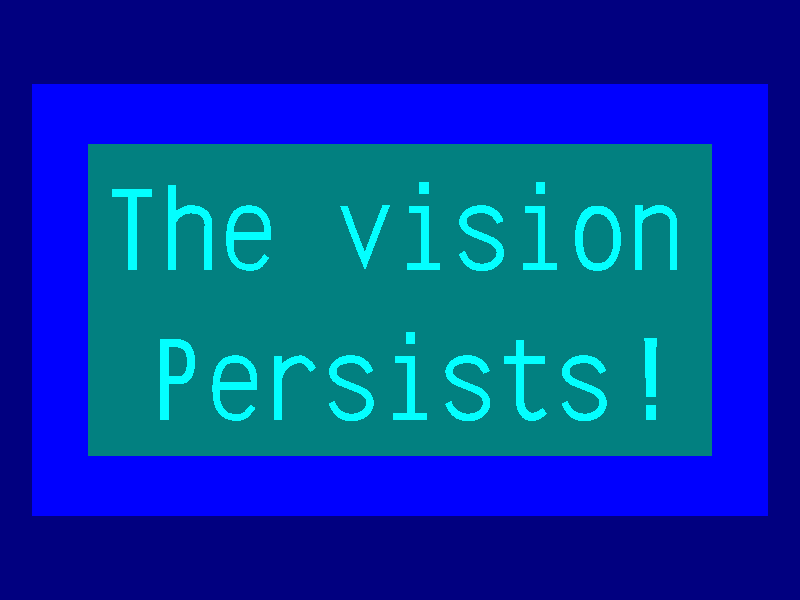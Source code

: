   camera {
    orthographic
    up <0, 5, 0>
    right <5, 0, 0>
    location <0, 0, -25>
    look_at <0, 0, 0>
  }
  plane {
    -z, 0
    pigment { rgb <1/255, 0, 0.5> }
    finish { ambient 1 }
  }
  box {
    <-2.3, -1.8, -0.2>, <2.3, 1.8, -0.2>
    pigment { rgb <0/255, 0, 1> }
    finish { ambient 1 }
  }
  box {
    <-1.95, -1.3, -0.4>, <1.95, 1.3, -0.3>
    pigment { rgb <2/255, 0.5, 0.5> }
    finish { ambient 1 }
  }
  text {
    ttf "crystal.ttf", "The vision", 0.1, 0
    scale <0.7, 1, 1>
    translate <-1.8, 0.25, -0.5>
    pigment { rgb <3/255, 1, 1> }
    finish { ambient 1 }
  }
  text {
    ttf "crystal.ttf", "Persists!", 0.1, 0
    scale <0.7, 1, 1>
    translate <-1.5, -1, -0.5>
    pigment { rgb <3/255, 1, 1> }
    finish { ambient 1 }
  }